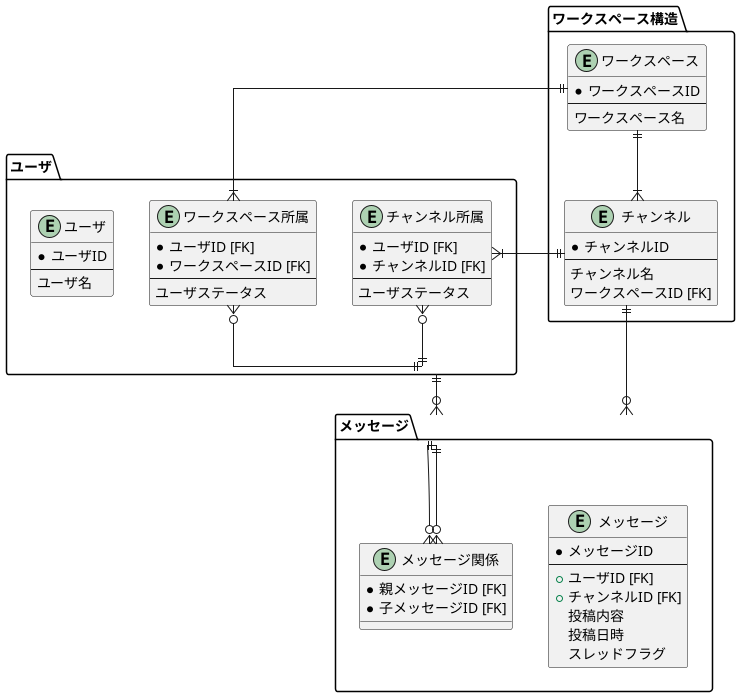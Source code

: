 @startuml chat-v1

skinparam linetype ortho

package ユーザ {
    entity ユーザ {
        * ユーザID
        ---
        ユーザ名
    }

    entity ワークスペース所属 {
        * ユーザID [FK]
        * ワークスペースID [FK]
        --
        ユーザステータス
    }

    entity チャンネル所属 {
        * ユーザID [FK]
        * チャンネルID [FK]
        --
        ユーザステータス
    }
}

package ワークスペース構造 {
    entity ワークスペース {
        * ワークスペースID
        ---
        ワークスペース名
    }

    entity チャンネル {
        * チャンネルID
        ---
        チャンネル名
        ワークスペースID [FK]
    }
}

package メッセージ {
    entity メッセージ {
        * メッセージID
        --
        + ユーザID [FK]
        + チャンネルID [FK]
        投稿内容
        投稿日時
        スレッドフラグ
    }

    entity メッセージ関係 {
        * 親メッセージID [FK]
        * 子メッセージID [FK]
    }
}

ワークスペース ||--|{ チャンネル
ユーザ ||-u-o{ ワークスペース所属
ワークスペース ||--|{ ワークスペース所属
ユーザ ||-r-o{ チャンネル所属
チャンネル ||-l-|{ チャンネル所属
ユーザ ||--o{ メッセージ
チャンネル ||--o{ メッセージ
メッセージ ||--o{ メッセージ関係
メッセージ ||--o{ メッセージ関係

@enduml
